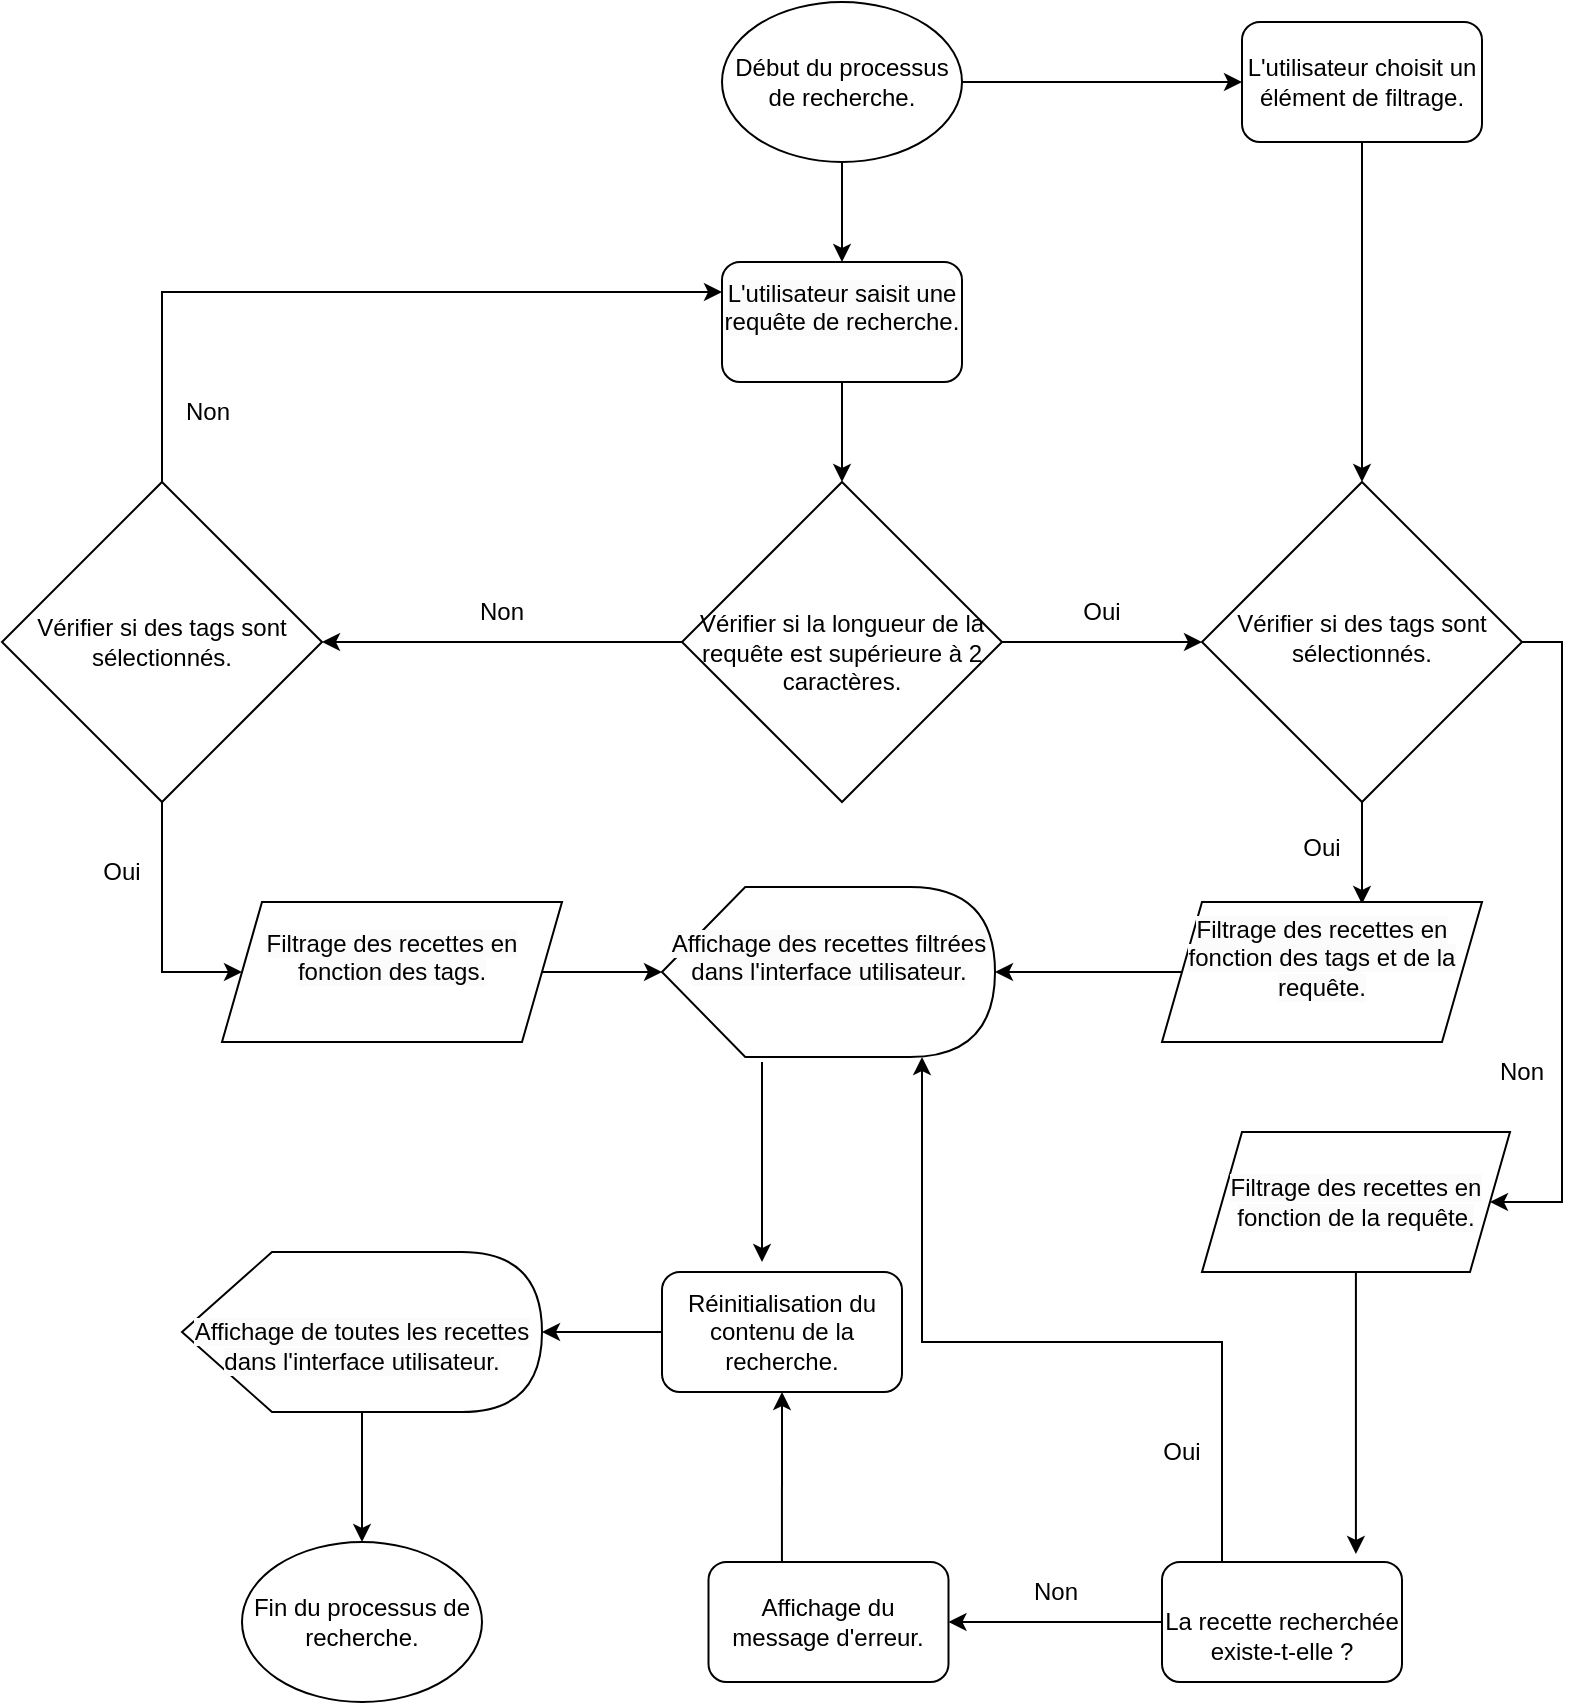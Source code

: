 <mxfile version="22.1.21" type="github">
  <diagram id="C5RBs43oDa-KdzZeNtuy" name="Page-1">
    <mxGraphModel dx="1232" dy="1096" grid="1" gridSize="10" guides="1" tooltips="1" connect="1" arrows="1" fold="1" page="1" pageScale="1" pageWidth="827" pageHeight="1169" math="0" shadow="0">
      <root>
        <mxCell id="WIyWlLk6GJQsqaUBKTNV-0" />
        <mxCell id="WIyWlLk6GJQsqaUBKTNV-1" parent="WIyWlLk6GJQsqaUBKTNV-0" />
        <mxCell id="z0vWoJbW6ZdREvc2_X5b-14" value="" style="edgeStyle=orthogonalEdgeStyle;rounded=0;orthogonalLoop=1;jettySize=auto;html=1;entryX=0;entryY=0.5;entryDx=0;entryDy=0;" parent="WIyWlLk6GJQsqaUBKTNV-1" source="WIyWlLk6GJQsqaUBKTNV-6" target="WIyWlLk6GJQsqaUBKTNV-10" edge="1">
          <mxGeometry relative="1" as="geometry">
            <mxPoint x="700" y="430" as="targetPoint" />
          </mxGeometry>
        </mxCell>
        <mxCell id="z0vWoJbW6ZdREvc2_X5b-46" value="" style="edgeStyle=orthogonalEdgeStyle;rounded=0;orthogonalLoop=1;jettySize=auto;html=1;" parent="WIyWlLk6GJQsqaUBKTNV-1" source="WIyWlLk6GJQsqaUBKTNV-6" target="z0vWoJbW6ZdREvc2_X5b-19" edge="1">
          <mxGeometry relative="1" as="geometry" />
        </mxCell>
        <mxCell id="WIyWlLk6GJQsqaUBKTNV-6" value="&lt;br&gt;Vérifier si la longueur de la requête est supérieure à 2 caractères." style="rhombus;whiteSpace=wrap;html=1;shadow=0;fontFamily=Helvetica;fontSize=12;align=center;strokeWidth=1;spacing=6;spacingTop=-4;" parent="WIyWlLk6GJQsqaUBKTNV-1" vertex="1">
          <mxGeometry x="360" y="250" width="160" height="160" as="geometry" />
        </mxCell>
        <mxCell id="z0vWoJbW6ZdREvc2_X5b-60" value="" style="edgeStyle=orthogonalEdgeStyle;rounded=0;orthogonalLoop=1;jettySize=auto;html=1;entryX=1;entryY=0.5;entryDx=0;entryDy=0;exitX=1;exitY=0.5;exitDx=0;exitDy=0;" parent="WIyWlLk6GJQsqaUBKTNV-1" source="WIyWlLk6GJQsqaUBKTNV-10" target="z0vWoJbW6ZdREvc2_X5b-41" edge="1">
          <mxGeometry relative="1" as="geometry">
            <mxPoint x="740" y="520" as="sourcePoint" />
            <Array as="points">
              <mxPoint x="800" y="330" />
              <mxPoint x="800" y="610" />
            </Array>
          </mxGeometry>
        </mxCell>
        <mxCell id="ZIR94biMOjaZy3wVQOwF-19" value="" style="edgeStyle=orthogonalEdgeStyle;rounded=0;orthogonalLoop=1;jettySize=auto;html=1;entryX=0.625;entryY=0.014;entryDx=0;entryDy=0;entryPerimeter=0;" edge="1" parent="WIyWlLk6GJQsqaUBKTNV-1" source="WIyWlLk6GJQsqaUBKTNV-10" target="z0vWoJbW6ZdREvc2_X5b-40">
          <mxGeometry relative="1" as="geometry" />
        </mxCell>
        <mxCell id="WIyWlLk6GJQsqaUBKTNV-10" value="Vérifier si des tags sont sélectionnés." style="rhombus;whiteSpace=wrap;html=1;shadow=0;fontFamily=Helvetica;fontSize=12;align=center;strokeWidth=1;spacing=6;spacingTop=-4;" parent="WIyWlLk6GJQsqaUBKTNV-1" vertex="1">
          <mxGeometry x="620" y="250" width="160" height="160" as="geometry" />
        </mxCell>
        <mxCell id="ZIR94biMOjaZy3wVQOwF-0" value="" style="edgeStyle=orthogonalEdgeStyle;rounded=0;orthogonalLoop=1;jettySize=auto;html=1;" edge="1" parent="WIyWlLk6GJQsqaUBKTNV-1" source="2UsBcgrsxlk8Fz7qcO6y-0" target="z0vWoJbW6ZdREvc2_X5b-54">
          <mxGeometry relative="1" as="geometry" />
        </mxCell>
        <mxCell id="ZIR94biMOjaZy3wVQOwF-2" value="" style="edgeStyle=orthogonalEdgeStyle;rounded=0;orthogonalLoop=1;jettySize=auto;html=1;" edge="1" parent="WIyWlLk6GJQsqaUBKTNV-1" source="2UsBcgrsxlk8Fz7qcO6y-0" target="ZIR94biMOjaZy3wVQOwF-1">
          <mxGeometry relative="1" as="geometry" />
        </mxCell>
        <mxCell id="2UsBcgrsxlk8Fz7qcO6y-0" value="Début du processus de recherche." style="ellipse;whiteSpace=wrap;html=1;" parent="WIyWlLk6GJQsqaUBKTNV-1" vertex="1">
          <mxGeometry x="380" y="10" width="120" height="80" as="geometry" />
        </mxCell>
        <mxCell id="z0vWoJbW6ZdREvc2_X5b-15" value="Oui" style="text;html=1;strokeColor=none;fillColor=none;align=center;verticalAlign=middle;whiteSpace=wrap;rounded=0;" parent="WIyWlLk6GJQsqaUBKTNV-1" vertex="1">
          <mxGeometry x="50" y="430" width="60" height="30" as="geometry" />
        </mxCell>
        <mxCell id="z0vWoJbW6ZdREvc2_X5b-29" value="" style="edgeStyle=orthogonalEdgeStyle;rounded=0;orthogonalLoop=1;jettySize=auto;html=1;entryX=0;entryY=0.5;entryDx=0;entryDy=0;" parent="WIyWlLk6GJQsqaUBKTNV-1" source="z0vWoJbW6ZdREvc2_X5b-19" target="z0vWoJbW6ZdREvc2_X5b-39" edge="1">
          <mxGeometry relative="1" as="geometry">
            <mxPoint x="280" y="360" as="targetPoint" />
            <Array as="points">
              <mxPoint x="100" y="495" />
            </Array>
          </mxGeometry>
        </mxCell>
        <mxCell id="z0vWoJbW6ZdREvc2_X5b-33" value="" style="edgeStyle=orthogonalEdgeStyle;rounded=0;orthogonalLoop=1;jettySize=auto;html=1;exitX=0.5;exitY=0;exitDx=0;exitDy=0;entryX=0;entryY=0.25;entryDx=0;entryDy=0;" parent="WIyWlLk6GJQsqaUBKTNV-1" source="z0vWoJbW6ZdREvc2_X5b-19" target="z0vWoJbW6ZdREvc2_X5b-54" edge="1">
          <mxGeometry relative="1" as="geometry">
            <mxPoint x="80" y="720" as="targetPoint" />
          </mxGeometry>
        </mxCell>
        <mxCell id="z0vWoJbW6ZdREvc2_X5b-19" value="Vérifier si des tags sont sélectionnés." style="rhombus;whiteSpace=wrap;html=1;" parent="WIyWlLk6GJQsqaUBKTNV-1" vertex="1">
          <mxGeometry x="20" y="250" width="160" height="160" as="geometry" />
        </mxCell>
        <mxCell id="z0vWoJbW6ZdREvc2_X5b-22" value="Non" style="text;html=1;strokeColor=none;fillColor=none;align=center;verticalAlign=middle;whiteSpace=wrap;rounded=0;" parent="WIyWlLk6GJQsqaUBKTNV-1" vertex="1">
          <mxGeometry x="240" y="300" width="60" height="30" as="geometry" />
        </mxCell>
        <mxCell id="z0vWoJbW6ZdREvc2_X5b-38" value="" style="edgeStyle=orthogonalEdgeStyle;rounded=0;orthogonalLoop=1;jettySize=auto;html=1;entryX=0;entryY=0.5;entryDx=0;entryDy=0;entryPerimeter=0;exitX=1;exitY=0.5;exitDx=0;exitDy=0;" parent="WIyWlLk6GJQsqaUBKTNV-1" source="z0vWoJbW6ZdREvc2_X5b-39" target="z0vWoJbW6ZdREvc2_X5b-68" edge="1">
          <mxGeometry relative="1" as="geometry">
            <mxPoint x="280" y="420" as="sourcePoint" />
            <mxPoint x="371" y="715" as="targetPoint" />
          </mxGeometry>
        </mxCell>
        <mxCell id="z0vWoJbW6ZdREvc2_X5b-31" value="Non" style="text;html=1;strokeColor=none;fillColor=none;align=center;verticalAlign=middle;whiteSpace=wrap;rounded=0;" parent="WIyWlLk6GJQsqaUBKTNV-1" vertex="1">
          <mxGeometry x="92.5" y="200" width="60" height="30" as="geometry" />
        </mxCell>
        <mxCell id="z0vWoJbW6ZdREvc2_X5b-34" value="Oui" style="text;html=1;strokeColor=none;fillColor=none;align=center;verticalAlign=middle;whiteSpace=wrap;rounded=0;" parent="WIyWlLk6GJQsqaUBKTNV-1" vertex="1">
          <mxGeometry x="540" y="300" width="60" height="30" as="geometry" />
        </mxCell>
        <mxCell id="z0vWoJbW6ZdREvc2_X5b-39" value="&#xa;&lt;span style=&quot;color: rgb(0, 0, 0); font-family: Helvetica; font-size: 12px; font-style: normal; font-variant-ligatures: normal; font-variant-caps: normal; font-weight: 400; letter-spacing: normal; orphans: 2; text-align: center; text-indent: 0px; text-transform: none; widows: 2; word-spacing: 0px; -webkit-text-stroke-width: 0px; background-color: rgb(251, 251, 251); text-decoration-thickness: initial; text-decoration-style: initial; text-decoration-color: initial; float: none; display: inline !important;&quot;&gt;Filtrage des recettes en fonction des tags.&lt;/span&gt;&#xa;&#xa;" style="shape=parallelogram;perimeter=parallelogramPerimeter;whiteSpace=wrap;html=1;fixedSize=1;" parent="WIyWlLk6GJQsqaUBKTNV-1" vertex="1">
          <mxGeometry x="130" y="460" width="170" height="70" as="geometry" />
        </mxCell>
        <mxCell id="z0vWoJbW6ZdREvc2_X5b-70" value="" style="edgeStyle=orthogonalEdgeStyle;rounded=0;orthogonalLoop=1;jettySize=auto;html=1;" parent="WIyWlLk6GJQsqaUBKTNV-1" source="z0vWoJbW6ZdREvc2_X5b-40" target="z0vWoJbW6ZdREvc2_X5b-68" edge="1">
          <mxGeometry relative="1" as="geometry" />
        </mxCell>
        <mxCell id="z0vWoJbW6ZdREvc2_X5b-40" value="&#xa;&lt;span style=&quot;color: rgb(0, 0, 0); font-family: Helvetica; font-size: 12px; font-style: normal; font-variant-ligatures: normal; font-variant-caps: normal; font-weight: 400; letter-spacing: normal; orphans: 2; text-align: center; text-indent: 0px; text-transform: none; widows: 2; word-spacing: 0px; -webkit-text-stroke-width: 0px; background-color: rgb(251, 251, 251); text-decoration-thickness: initial; text-decoration-style: initial; text-decoration-color: initial; float: none; display: inline !important;&quot;&gt;Filtrage des recettes en fonction des tags et de la requête.&lt;/span&gt;&#xa;&#xa;" style="shape=parallelogram;perimeter=parallelogramPerimeter;whiteSpace=wrap;html=1;fixedSize=1;" parent="WIyWlLk6GJQsqaUBKTNV-1" vertex="1">
          <mxGeometry x="600" y="460" width="160" height="70" as="geometry" />
        </mxCell>
        <mxCell id="ZIR94biMOjaZy3wVQOwF-6" value="" style="edgeStyle=orthogonalEdgeStyle;rounded=0;orthogonalLoop=1;jettySize=auto;html=1;entryX=0.808;entryY=-0.067;entryDx=0;entryDy=0;entryPerimeter=0;" edge="1" parent="WIyWlLk6GJQsqaUBKTNV-1" source="z0vWoJbW6ZdREvc2_X5b-41" target="ZIR94biMOjaZy3wVQOwF-4">
          <mxGeometry relative="1" as="geometry" />
        </mxCell>
        <mxCell id="z0vWoJbW6ZdREvc2_X5b-41" value="&#xa;&lt;br style=&quot;border-color: var(--border-color); color: rgb(0, 0, 0); font-family: Helvetica; font-size: 12px; font-style: normal; font-variant-ligatures: normal; font-variant-caps: normal; font-weight: 400; letter-spacing: normal; orphans: 2; text-align: center; text-indent: 0px; text-transform: none; widows: 2; word-spacing: 0px; -webkit-text-stroke-width: 0px; background-color: rgb(251, 251, 251); text-decoration-thickness: initial; text-decoration-style: initial; text-decoration-color: initial;&quot;&gt;&lt;span style=&quot;border-color: var(--border-color); color: rgb(0, 0, 0); font-family: Helvetica; font-size: 12px; font-style: normal; font-variant-ligatures: normal; font-variant-caps: normal; font-weight: 400; letter-spacing: normal; orphans: 2; text-align: center; text-indent: 0px; text-transform: none; widows: 2; word-spacing: 0px; -webkit-text-stroke-width: 0px; text-decoration-thickness: initial; text-decoration-style: initial; text-decoration-color: initial; background-color: rgb(251, 251, 251); float: none; display: inline !important;&quot;&gt;Filtrage des recettes en fonction de la requête.&lt;/span&gt;&lt;br style=&quot;border-color: var(--border-color); color: rgb(0, 0, 0); font-family: Helvetica; font-size: 12px; font-style: normal; font-variant-ligatures: normal; font-variant-caps: normal; font-weight: 400; letter-spacing: normal; orphans: 2; text-align: center; text-indent: 0px; text-transform: none; widows: 2; word-spacing: 0px; -webkit-text-stroke-width: 0px; background-color: rgb(251, 251, 251); text-decoration-thickness: initial; text-decoration-style: initial; text-decoration-color: initial;&quot;&gt;&#xa;&#xa;" style="shape=parallelogram;perimeter=parallelogramPerimeter;whiteSpace=wrap;html=1;fixedSize=1;" parent="WIyWlLk6GJQsqaUBKTNV-1" vertex="1">
          <mxGeometry x="620" y="575" width="154" height="70" as="geometry" />
        </mxCell>
        <mxCell id="ZIR94biMOjaZy3wVQOwF-27" value="" style="edgeStyle=orthogonalEdgeStyle;rounded=0;orthogonalLoop=1;jettySize=auto;html=1;" edge="1" parent="WIyWlLk6GJQsqaUBKTNV-1" source="z0vWoJbW6ZdREvc2_X5b-48" target="z0vWoJbW6ZdREvc2_X5b-65">
          <mxGeometry relative="1" as="geometry" />
        </mxCell>
        <mxCell id="z0vWoJbW6ZdREvc2_X5b-48" value="Réinitialisation du contenu de la recherche." style="rounded=1;whiteSpace=wrap;html=1;" parent="WIyWlLk6GJQsqaUBKTNV-1" vertex="1">
          <mxGeometry x="350" y="645" width="120" height="60" as="geometry" />
        </mxCell>
        <mxCell id="z0vWoJbW6ZdREvc2_X5b-52" value="Fin du processus de recherche." style="ellipse;whiteSpace=wrap;html=1;" parent="WIyWlLk6GJQsqaUBKTNV-1" vertex="1">
          <mxGeometry x="140" y="780" width="120" height="80" as="geometry" />
        </mxCell>
        <mxCell id="z0vWoJbW6ZdREvc2_X5b-56" value="" style="edgeStyle=orthogonalEdgeStyle;rounded=0;orthogonalLoop=1;jettySize=auto;html=1;" parent="WIyWlLk6GJQsqaUBKTNV-1" source="z0vWoJbW6ZdREvc2_X5b-54" target="WIyWlLk6GJQsqaUBKTNV-6" edge="1">
          <mxGeometry relative="1" as="geometry" />
        </mxCell>
        <mxCell id="z0vWoJbW6ZdREvc2_X5b-54" value="&#xa;&lt;span style=&quot;color: rgb(0, 0, 0); font-family: Helvetica; font-size: 12px; font-style: normal; font-variant-ligatures: normal; font-variant-caps: normal; font-weight: 400; letter-spacing: normal; orphans: 2; text-align: center; text-indent: 0px; text-transform: none; widows: 2; word-spacing: 0px; -webkit-text-stroke-width: 0px; background-color: rgb(251, 251, 251); text-decoration-thickness: initial; text-decoration-style: initial; text-decoration-color: initial; float: none; display: inline !important;&quot;&gt;L&#39;utilisateur saisit une requête de recherche.&lt;/span&gt;&#xa;&#xa;" style="rounded=1;whiteSpace=wrap;html=1;" parent="WIyWlLk6GJQsqaUBKTNV-1" vertex="1">
          <mxGeometry x="380" y="140" width="120" height="60" as="geometry" />
        </mxCell>
        <mxCell id="z0vWoJbW6ZdREvc2_X5b-57" value="Oui" style="text;html=1;strokeColor=none;fillColor=none;align=center;verticalAlign=middle;whiteSpace=wrap;rounded=0;" parent="WIyWlLk6GJQsqaUBKTNV-1" vertex="1">
          <mxGeometry x="650" y="417.5" width="60" height="30" as="geometry" />
        </mxCell>
        <mxCell id="z0vWoJbW6ZdREvc2_X5b-67" value="" style="edgeStyle=orthogonalEdgeStyle;rounded=0;orthogonalLoop=1;jettySize=auto;html=1;" parent="WIyWlLk6GJQsqaUBKTNV-1" source="z0vWoJbW6ZdREvc2_X5b-65" target="z0vWoJbW6ZdREvc2_X5b-52" edge="1">
          <mxGeometry relative="1" as="geometry" />
        </mxCell>
        <mxCell id="z0vWoJbW6ZdREvc2_X5b-65" value="&lt;br&gt;&lt;span style=&quot;color: rgb(0, 0, 0); font-family: Helvetica; font-size: 12px; font-style: normal; font-variant-ligatures: normal; font-variant-caps: normal; font-weight: 400; letter-spacing: normal; orphans: 2; text-align: center; text-indent: 0px; text-transform: none; widows: 2; word-spacing: 0px; -webkit-text-stroke-width: 0px; background-color: rgb(251, 251, 251); text-decoration-thickness: initial; text-decoration-style: initial; text-decoration-color: initial; float: none; display: inline !important;&quot;&gt;Affichage de toutes les recettes dans l&#39;interface utilisateur.&lt;/span&gt;" style="shape=display;whiteSpace=wrap;html=1;" parent="WIyWlLk6GJQsqaUBKTNV-1" vertex="1">
          <mxGeometry x="110" y="635" width="180" height="80" as="geometry" />
        </mxCell>
        <mxCell id="ZIR94biMOjaZy3wVQOwF-26" value="" style="edgeStyle=orthogonalEdgeStyle;rounded=0;orthogonalLoop=1;jettySize=auto;html=1;" edge="1" parent="WIyWlLk6GJQsqaUBKTNV-1">
          <mxGeometry relative="1" as="geometry">
            <mxPoint x="400" y="540" as="sourcePoint" />
            <mxPoint x="400" y="640" as="targetPoint" />
          </mxGeometry>
        </mxCell>
        <mxCell id="z0vWoJbW6ZdREvc2_X5b-68" value="&#xa;&lt;span style=&quot;color: rgb(0, 0, 0); font-family: Helvetica; font-size: 12px; font-style: normal; font-variant-ligatures: normal; font-variant-caps: normal; font-weight: 400; letter-spacing: normal; orphans: 2; text-align: center; text-indent: 0px; text-transform: none; widows: 2; word-spacing: 0px; -webkit-text-stroke-width: 0px; background-color: rgb(251, 251, 251); text-decoration-thickness: initial; text-decoration-style: initial; text-decoration-color: initial; float: none; display: inline !important;&quot;&gt;Affichage des recettes filtrées dans l&#39;interface utilisateur.&lt;/span&gt;&#xa;&#xa;" style="shape=display;whiteSpace=wrap;html=1;" parent="WIyWlLk6GJQsqaUBKTNV-1" vertex="1">
          <mxGeometry x="350" y="452.5" width="166.5" height="85" as="geometry" />
        </mxCell>
        <mxCell id="ZIR94biMOjaZy3wVQOwF-3" value="" style="edgeStyle=orthogonalEdgeStyle;rounded=0;orthogonalLoop=1;jettySize=auto;html=1;" edge="1" parent="WIyWlLk6GJQsqaUBKTNV-1" source="ZIR94biMOjaZy3wVQOwF-1" target="WIyWlLk6GJQsqaUBKTNV-10">
          <mxGeometry relative="1" as="geometry" />
        </mxCell>
        <mxCell id="ZIR94biMOjaZy3wVQOwF-1" value="L&#39;utilisateur choisit un élément de filtrage." style="rounded=1;whiteSpace=wrap;html=1;" vertex="1" parent="WIyWlLk6GJQsqaUBKTNV-1">
          <mxGeometry x="640" y="20" width="120" height="60" as="geometry" />
        </mxCell>
        <mxCell id="ZIR94biMOjaZy3wVQOwF-7" value="" style="edgeStyle=orthogonalEdgeStyle;rounded=0;orthogonalLoop=1;jettySize=auto;html=1;exitX=0.25;exitY=0;exitDx=0;exitDy=0;" edge="1" parent="WIyWlLk6GJQsqaUBKTNV-1" source="ZIR94biMOjaZy3wVQOwF-4" target="z0vWoJbW6ZdREvc2_X5b-68">
          <mxGeometry relative="1" as="geometry">
            <Array as="points">
              <mxPoint x="630" y="680" />
              <mxPoint x="480" y="680" />
            </Array>
          </mxGeometry>
        </mxCell>
        <mxCell id="ZIR94biMOjaZy3wVQOwF-8" value="" style="edgeStyle=orthogonalEdgeStyle;rounded=0;orthogonalLoop=1;jettySize=auto;html=1;" edge="1" parent="WIyWlLk6GJQsqaUBKTNV-1" source="ZIR94biMOjaZy3wVQOwF-4" target="ZIR94biMOjaZy3wVQOwF-5">
          <mxGeometry relative="1" as="geometry" />
        </mxCell>
        <mxCell id="ZIR94biMOjaZy3wVQOwF-4" value="&lt;br&gt;La recette recherchée existe-t-elle ?" style="rounded=1;whiteSpace=wrap;html=1;" vertex="1" parent="WIyWlLk6GJQsqaUBKTNV-1">
          <mxGeometry x="600" y="790" width="120" height="60" as="geometry" />
        </mxCell>
        <mxCell id="ZIR94biMOjaZy3wVQOwF-16" value="" style="edgeStyle=orthogonalEdgeStyle;rounded=0;orthogonalLoop=1;jettySize=auto;html=1;entryX=0.5;entryY=1;entryDx=0;entryDy=0;exitX=0.306;exitY=0;exitDx=0;exitDy=0;exitPerimeter=0;" edge="1" parent="WIyWlLk6GJQsqaUBKTNV-1" source="ZIR94biMOjaZy3wVQOwF-5" target="z0vWoJbW6ZdREvc2_X5b-48">
          <mxGeometry relative="1" as="geometry" />
        </mxCell>
        <mxCell id="ZIR94biMOjaZy3wVQOwF-5" value="Affichage du message d&#39;erreur." style="rounded=1;whiteSpace=wrap;html=1;" vertex="1" parent="WIyWlLk6GJQsqaUBKTNV-1">
          <mxGeometry x="373.25" y="790" width="120" height="60" as="geometry" />
        </mxCell>
        <mxCell id="ZIR94biMOjaZy3wVQOwF-10" value="Oui" style="text;html=1;strokeColor=none;fillColor=none;align=center;verticalAlign=middle;whiteSpace=wrap;rounded=0;" vertex="1" parent="WIyWlLk6GJQsqaUBKTNV-1">
          <mxGeometry x="580" y="720" width="60" height="30" as="geometry" />
        </mxCell>
        <mxCell id="ZIR94biMOjaZy3wVQOwF-11" value="Non" style="text;html=1;strokeColor=none;fillColor=none;align=center;verticalAlign=middle;whiteSpace=wrap;rounded=0;" vertex="1" parent="WIyWlLk6GJQsqaUBKTNV-1">
          <mxGeometry x="516.5" y="790" width="60" height="30" as="geometry" />
        </mxCell>
        <mxCell id="z0vWoJbW6ZdREvc2_X5b-61" value="Non" style="text;html=1;strokeColor=none;fillColor=none;align=center;verticalAlign=middle;whiteSpace=wrap;rounded=0;" parent="WIyWlLk6GJQsqaUBKTNV-1" vertex="1">
          <mxGeometry x="750" y="530" width="60" height="30" as="geometry" />
        </mxCell>
      </root>
    </mxGraphModel>
  </diagram>
</mxfile>
